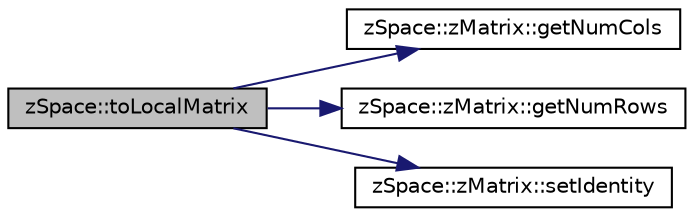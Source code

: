 digraph "zSpace::toLocalMatrix"
{
 // LATEX_PDF_SIZE
  edge [fontname="Helvetica",fontsize="10",labelfontname="Helvetica",labelfontsize="10"];
  node [fontname="Helvetica",fontsize="10",shape=record];
  rankdir="LR";
  Node111 [label="zSpace::toLocalMatrix",height=0.2,width=0.4,color="black", fillcolor="grey75", style="filled", fontcolor="black",tooltip="This method computes the tranformation to the local space of the input 4x4 matrix."];
  Node111 -> Node112 [color="midnightblue",fontsize="10",style="solid",fontname="Helvetica"];
  Node112 [label="zSpace::zMatrix::getNumCols",height=0.2,width=0.4,color="black", fillcolor="white", style="filled",URL="$classz_space_1_1z_matrix.html#a9f99bbcdb6224e24488e8e01d51937be",tooltip="This method gets the number of columns in the matrix."];
  Node111 -> Node113 [color="midnightblue",fontsize="10",style="solid",fontname="Helvetica"];
  Node113 [label="zSpace::zMatrix::getNumRows",height=0.2,width=0.4,color="black", fillcolor="white", style="filled",URL="$classz_space_1_1z_matrix.html#ae85a1183dc320f27fca7608431d5c4f5",tooltip="This method gets the number of rows in the matrix."];
  Node111 -> Node114 [color="midnightblue",fontsize="10",style="solid",fontname="Helvetica"];
  Node114 [label="zSpace::zMatrix::setIdentity",height=0.2,width=0.4,color="black", fillcolor="white", style="filled",URL="$classz_space_1_1z_matrix.html#a6dbef309a8f7a801bb28909c90ce0de1",tooltip="This method sets the matrix to identity if it is a square matrix."];
}
